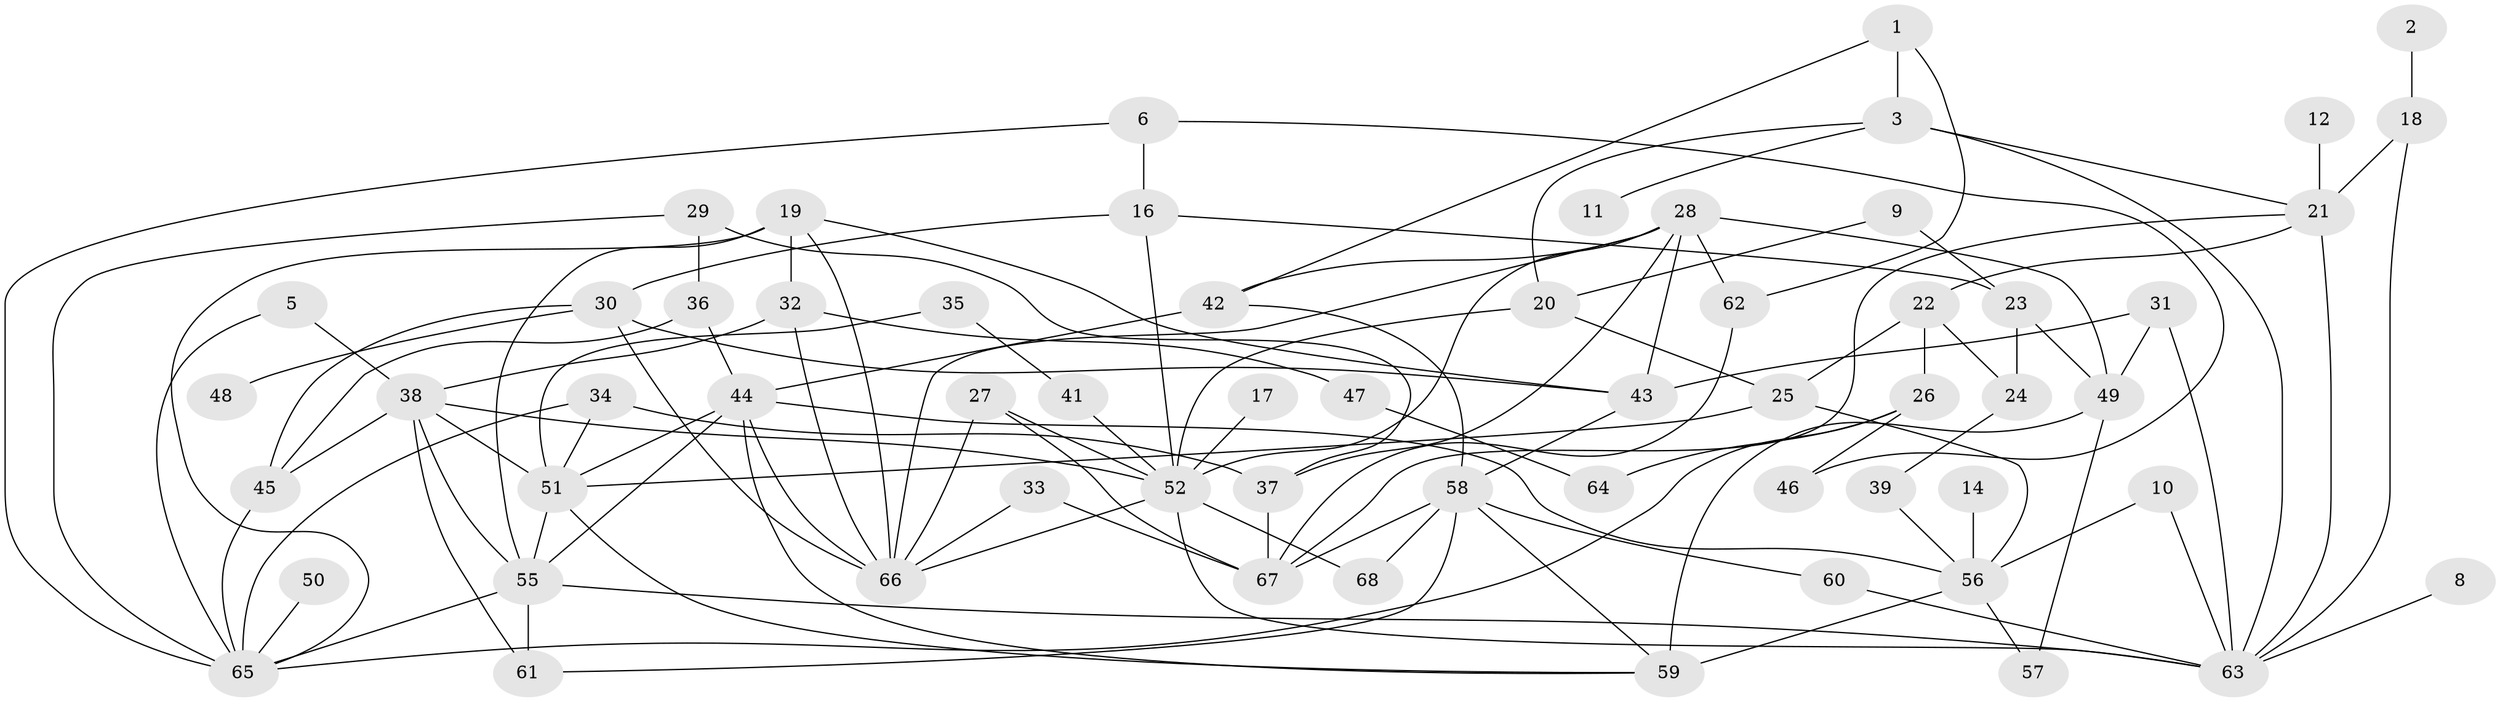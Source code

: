 // original degree distribution, {3: 0.29411764705882354, 2: 0.21323529411764705, 4: 0.16911764705882354, 6: 0.014705882352941176, 1: 0.15441176470588236, 5: 0.09558823529411764, 0: 0.04411764705882353, 7: 0.014705882352941176}
// Generated by graph-tools (version 1.1) at 2025/49/03/09/25 03:49:04]
// undirected, 61 vertices, 117 edges
graph export_dot {
graph [start="1"]
  node [color=gray90,style=filled];
  1;
  2;
  3;
  5;
  6;
  8;
  9;
  10;
  11;
  12;
  14;
  16;
  17;
  18;
  19;
  20;
  21;
  22;
  23;
  24;
  25;
  26;
  27;
  28;
  29;
  30;
  31;
  32;
  33;
  34;
  35;
  36;
  37;
  38;
  39;
  41;
  42;
  43;
  44;
  45;
  46;
  47;
  48;
  49;
  50;
  51;
  52;
  55;
  56;
  57;
  58;
  59;
  60;
  61;
  62;
  63;
  64;
  65;
  66;
  67;
  68;
  1 -- 3 [weight=1.0];
  1 -- 42 [weight=1.0];
  1 -- 62 [weight=1.0];
  2 -- 18 [weight=1.0];
  3 -- 11 [weight=1.0];
  3 -- 20 [weight=1.0];
  3 -- 21 [weight=1.0];
  3 -- 63 [weight=1.0];
  5 -- 38 [weight=1.0];
  5 -- 65 [weight=1.0];
  6 -- 16 [weight=1.0];
  6 -- 46 [weight=1.0];
  6 -- 65 [weight=1.0];
  8 -- 63 [weight=1.0];
  9 -- 20 [weight=1.0];
  9 -- 23 [weight=1.0];
  10 -- 56 [weight=1.0];
  10 -- 63 [weight=1.0];
  12 -- 21 [weight=1.0];
  14 -- 56 [weight=1.0];
  16 -- 23 [weight=1.0];
  16 -- 30 [weight=1.0];
  16 -- 52 [weight=1.0];
  17 -- 52 [weight=1.0];
  18 -- 21 [weight=1.0];
  18 -- 63 [weight=1.0];
  19 -- 32 [weight=1.0];
  19 -- 43 [weight=1.0];
  19 -- 55 [weight=1.0];
  19 -- 65 [weight=1.0];
  19 -- 66 [weight=1.0];
  20 -- 25 [weight=1.0];
  20 -- 52 [weight=1.0];
  21 -- 22 [weight=1.0];
  21 -- 63 [weight=1.0];
  21 -- 67 [weight=1.0];
  22 -- 24 [weight=1.0];
  22 -- 25 [weight=1.0];
  22 -- 26 [weight=1.0];
  23 -- 24 [weight=1.0];
  23 -- 49 [weight=1.0];
  24 -- 39 [weight=1.0];
  25 -- 51 [weight=1.0];
  25 -- 56 [weight=1.0];
  26 -- 46 [weight=1.0];
  26 -- 64 [weight=1.0];
  26 -- 65 [weight=1.0];
  27 -- 52 [weight=1.0];
  27 -- 66 [weight=1.0];
  27 -- 67 [weight=1.0];
  28 -- 37 [weight=1.0];
  28 -- 42 [weight=1.0];
  28 -- 43 [weight=1.0];
  28 -- 49 [weight=1.0];
  28 -- 52 [weight=1.0];
  28 -- 62 [weight=1.0];
  28 -- 66 [weight=1.0];
  29 -- 36 [weight=1.0];
  29 -- 37 [weight=1.0];
  29 -- 65 [weight=1.0];
  30 -- 43 [weight=1.0];
  30 -- 45 [weight=1.0];
  30 -- 48 [weight=1.0];
  30 -- 66 [weight=1.0];
  31 -- 43 [weight=1.0];
  31 -- 49 [weight=1.0];
  31 -- 63 [weight=2.0];
  32 -- 38 [weight=1.0];
  32 -- 47 [weight=1.0];
  32 -- 66 [weight=1.0];
  33 -- 66 [weight=1.0];
  33 -- 67 [weight=1.0];
  34 -- 37 [weight=1.0];
  34 -- 51 [weight=1.0];
  34 -- 65 [weight=1.0];
  35 -- 41 [weight=1.0];
  35 -- 51 [weight=1.0];
  36 -- 44 [weight=1.0];
  36 -- 45 [weight=1.0];
  37 -- 67 [weight=2.0];
  38 -- 45 [weight=1.0];
  38 -- 51 [weight=1.0];
  38 -- 52 [weight=1.0];
  38 -- 55 [weight=1.0];
  38 -- 61 [weight=1.0];
  39 -- 56 [weight=1.0];
  41 -- 52 [weight=1.0];
  42 -- 44 [weight=1.0];
  42 -- 58 [weight=1.0];
  43 -- 58 [weight=1.0];
  44 -- 51 [weight=1.0];
  44 -- 55 [weight=1.0];
  44 -- 56 [weight=1.0];
  44 -- 59 [weight=1.0];
  44 -- 66 [weight=1.0];
  45 -- 65 [weight=1.0];
  47 -- 64 [weight=1.0];
  49 -- 57 [weight=1.0];
  49 -- 59 [weight=1.0];
  50 -- 65 [weight=1.0];
  51 -- 55 [weight=1.0];
  51 -- 59 [weight=1.0];
  52 -- 63 [weight=1.0];
  52 -- 66 [weight=1.0];
  52 -- 68 [weight=1.0];
  55 -- 61 [weight=1.0];
  55 -- 63 [weight=1.0];
  55 -- 65 [weight=1.0];
  56 -- 57 [weight=1.0];
  56 -- 59 [weight=1.0];
  58 -- 59 [weight=1.0];
  58 -- 60 [weight=1.0];
  58 -- 61 [weight=1.0];
  58 -- 67 [weight=1.0];
  58 -- 68 [weight=1.0];
  60 -- 63 [weight=1.0];
  62 -- 67 [weight=1.0];
}
